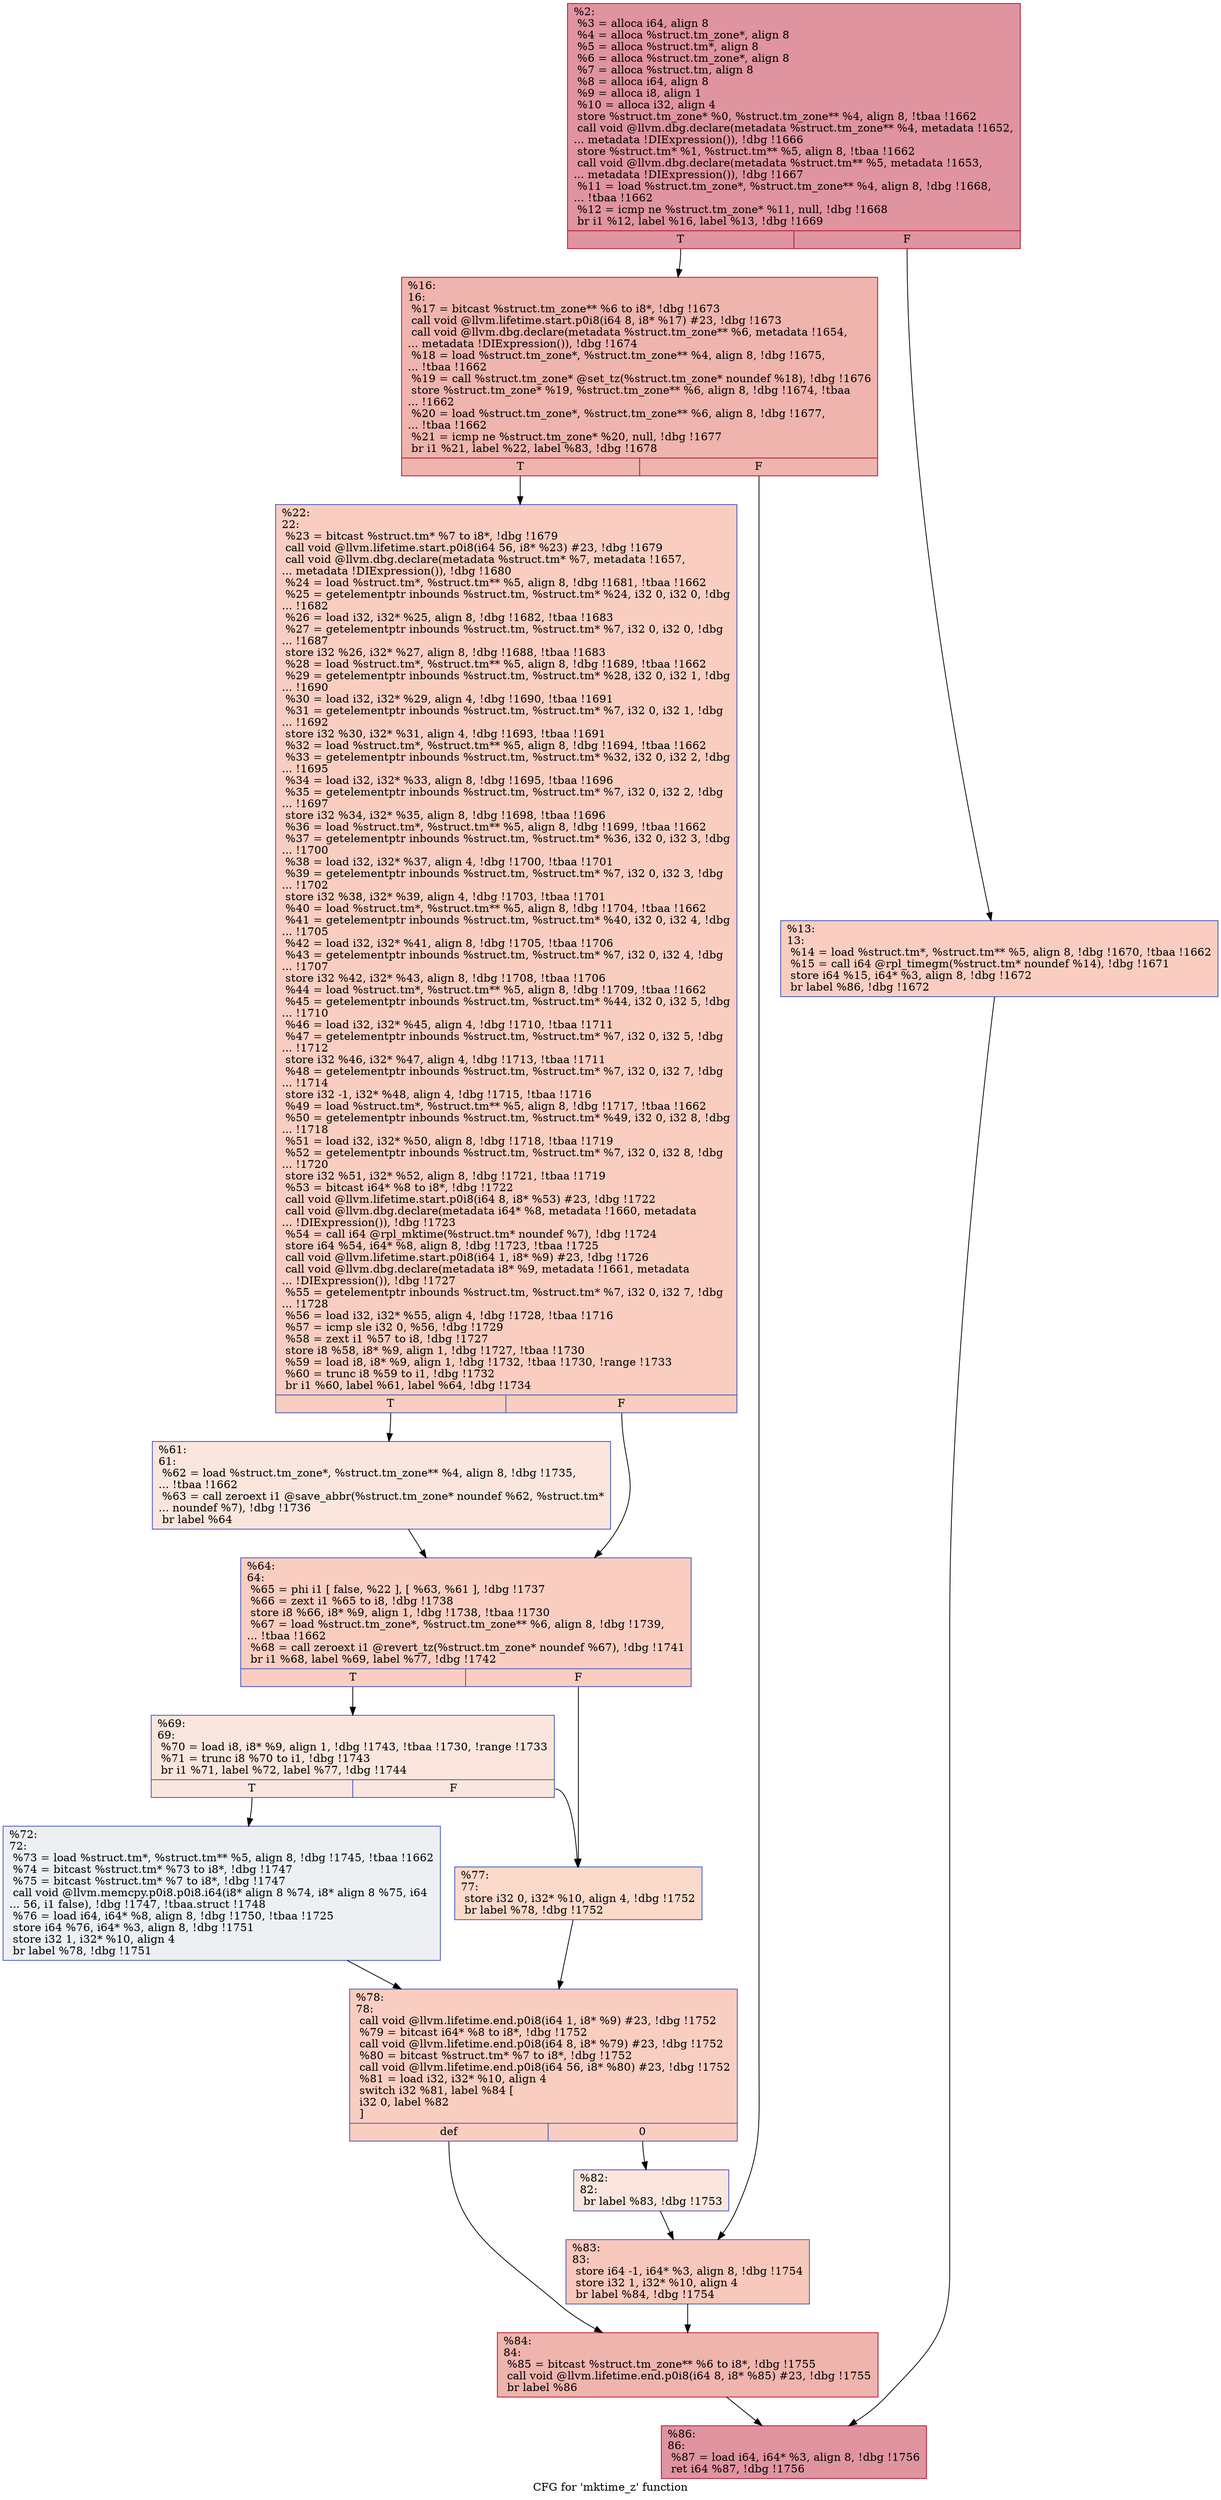digraph "CFG for 'mktime_z' function" {
	label="CFG for 'mktime_z' function";

	Node0x186d030 [shape=record,color="#b70d28ff", style=filled, fillcolor="#b70d2870",label="{%2:\l  %3 = alloca i64, align 8\l  %4 = alloca %struct.tm_zone*, align 8\l  %5 = alloca %struct.tm*, align 8\l  %6 = alloca %struct.tm_zone*, align 8\l  %7 = alloca %struct.tm, align 8\l  %8 = alloca i64, align 8\l  %9 = alloca i8, align 1\l  %10 = alloca i32, align 4\l  store %struct.tm_zone* %0, %struct.tm_zone** %4, align 8, !tbaa !1662\l  call void @llvm.dbg.declare(metadata %struct.tm_zone** %4, metadata !1652,\l... metadata !DIExpression()), !dbg !1666\l  store %struct.tm* %1, %struct.tm** %5, align 8, !tbaa !1662\l  call void @llvm.dbg.declare(metadata %struct.tm** %5, metadata !1653,\l... metadata !DIExpression()), !dbg !1667\l  %11 = load %struct.tm_zone*, %struct.tm_zone** %4, align 8, !dbg !1668,\l... !tbaa !1662\l  %12 = icmp ne %struct.tm_zone* %11, null, !dbg !1668\l  br i1 %12, label %16, label %13, !dbg !1669\l|{<s0>T|<s1>F}}"];
	Node0x186d030:s0 -> Node0x186d370;
	Node0x186d030:s1 -> Node0x186d320;
	Node0x186d320 [shape=record,color="#3d50c3ff", style=filled, fillcolor="#f2907270",label="{%13:\l13:                                               \l  %14 = load %struct.tm*, %struct.tm** %5, align 8, !dbg !1670, !tbaa !1662\l  %15 = call i64 @rpl_timegm(%struct.tm* noundef %14), !dbg !1671\l  store i64 %15, i64* %3, align 8, !dbg !1672\l  br label %86, !dbg !1672\l}"];
	Node0x186d320 -> Node0x186d6e0;
	Node0x186d370 [shape=record,color="#b70d28ff", style=filled, fillcolor="#d8564670",label="{%16:\l16:                                               \l  %17 = bitcast %struct.tm_zone** %6 to i8*, !dbg !1673\l  call void @llvm.lifetime.start.p0i8(i64 8, i8* %17) #23, !dbg !1673\l  call void @llvm.dbg.declare(metadata %struct.tm_zone** %6, metadata !1654,\l... metadata !DIExpression()), !dbg !1674\l  %18 = load %struct.tm_zone*, %struct.tm_zone** %4, align 8, !dbg !1675,\l... !tbaa !1662\l  %19 = call %struct.tm_zone* @set_tz(%struct.tm_zone* noundef %18), !dbg !1676\l  store %struct.tm_zone* %19, %struct.tm_zone** %6, align 8, !dbg !1674, !tbaa\l... !1662\l  %20 = load %struct.tm_zone*, %struct.tm_zone** %6, align 8, !dbg !1677,\l... !tbaa !1662\l  %21 = icmp ne %struct.tm_zone* %20, null, !dbg !1677\l  br i1 %21, label %22, label %83, !dbg !1678\l|{<s0>T|<s1>F}}"];
	Node0x186d370:s0 -> Node0x186d3c0;
	Node0x186d370:s1 -> Node0x186d640;
	Node0x186d3c0 [shape=record,color="#3d50c3ff", style=filled, fillcolor="#f2907270",label="{%22:\l22:                                               \l  %23 = bitcast %struct.tm* %7 to i8*, !dbg !1679\l  call void @llvm.lifetime.start.p0i8(i64 56, i8* %23) #23, !dbg !1679\l  call void @llvm.dbg.declare(metadata %struct.tm* %7, metadata !1657,\l... metadata !DIExpression()), !dbg !1680\l  %24 = load %struct.tm*, %struct.tm** %5, align 8, !dbg !1681, !tbaa !1662\l  %25 = getelementptr inbounds %struct.tm, %struct.tm* %24, i32 0, i32 0, !dbg\l... !1682\l  %26 = load i32, i32* %25, align 8, !dbg !1682, !tbaa !1683\l  %27 = getelementptr inbounds %struct.tm, %struct.tm* %7, i32 0, i32 0, !dbg\l... !1687\l  store i32 %26, i32* %27, align 8, !dbg !1688, !tbaa !1683\l  %28 = load %struct.tm*, %struct.tm** %5, align 8, !dbg !1689, !tbaa !1662\l  %29 = getelementptr inbounds %struct.tm, %struct.tm* %28, i32 0, i32 1, !dbg\l... !1690\l  %30 = load i32, i32* %29, align 4, !dbg !1690, !tbaa !1691\l  %31 = getelementptr inbounds %struct.tm, %struct.tm* %7, i32 0, i32 1, !dbg\l... !1692\l  store i32 %30, i32* %31, align 4, !dbg !1693, !tbaa !1691\l  %32 = load %struct.tm*, %struct.tm** %5, align 8, !dbg !1694, !tbaa !1662\l  %33 = getelementptr inbounds %struct.tm, %struct.tm* %32, i32 0, i32 2, !dbg\l... !1695\l  %34 = load i32, i32* %33, align 8, !dbg !1695, !tbaa !1696\l  %35 = getelementptr inbounds %struct.tm, %struct.tm* %7, i32 0, i32 2, !dbg\l... !1697\l  store i32 %34, i32* %35, align 8, !dbg !1698, !tbaa !1696\l  %36 = load %struct.tm*, %struct.tm** %5, align 8, !dbg !1699, !tbaa !1662\l  %37 = getelementptr inbounds %struct.tm, %struct.tm* %36, i32 0, i32 3, !dbg\l... !1700\l  %38 = load i32, i32* %37, align 4, !dbg !1700, !tbaa !1701\l  %39 = getelementptr inbounds %struct.tm, %struct.tm* %7, i32 0, i32 3, !dbg\l... !1702\l  store i32 %38, i32* %39, align 4, !dbg !1703, !tbaa !1701\l  %40 = load %struct.tm*, %struct.tm** %5, align 8, !dbg !1704, !tbaa !1662\l  %41 = getelementptr inbounds %struct.tm, %struct.tm* %40, i32 0, i32 4, !dbg\l... !1705\l  %42 = load i32, i32* %41, align 8, !dbg !1705, !tbaa !1706\l  %43 = getelementptr inbounds %struct.tm, %struct.tm* %7, i32 0, i32 4, !dbg\l... !1707\l  store i32 %42, i32* %43, align 8, !dbg !1708, !tbaa !1706\l  %44 = load %struct.tm*, %struct.tm** %5, align 8, !dbg !1709, !tbaa !1662\l  %45 = getelementptr inbounds %struct.tm, %struct.tm* %44, i32 0, i32 5, !dbg\l... !1710\l  %46 = load i32, i32* %45, align 4, !dbg !1710, !tbaa !1711\l  %47 = getelementptr inbounds %struct.tm, %struct.tm* %7, i32 0, i32 5, !dbg\l... !1712\l  store i32 %46, i32* %47, align 4, !dbg !1713, !tbaa !1711\l  %48 = getelementptr inbounds %struct.tm, %struct.tm* %7, i32 0, i32 7, !dbg\l... !1714\l  store i32 -1, i32* %48, align 4, !dbg !1715, !tbaa !1716\l  %49 = load %struct.tm*, %struct.tm** %5, align 8, !dbg !1717, !tbaa !1662\l  %50 = getelementptr inbounds %struct.tm, %struct.tm* %49, i32 0, i32 8, !dbg\l... !1718\l  %51 = load i32, i32* %50, align 8, !dbg !1718, !tbaa !1719\l  %52 = getelementptr inbounds %struct.tm, %struct.tm* %7, i32 0, i32 8, !dbg\l... !1720\l  store i32 %51, i32* %52, align 8, !dbg !1721, !tbaa !1719\l  %53 = bitcast i64* %8 to i8*, !dbg !1722\l  call void @llvm.lifetime.start.p0i8(i64 8, i8* %53) #23, !dbg !1722\l  call void @llvm.dbg.declare(metadata i64* %8, metadata !1660, metadata\l... !DIExpression()), !dbg !1723\l  %54 = call i64 @rpl_mktime(%struct.tm* noundef %7), !dbg !1724\l  store i64 %54, i64* %8, align 8, !dbg !1723, !tbaa !1725\l  call void @llvm.lifetime.start.p0i8(i64 1, i8* %9) #23, !dbg !1726\l  call void @llvm.dbg.declare(metadata i8* %9, metadata !1661, metadata\l... !DIExpression()), !dbg !1727\l  %55 = getelementptr inbounds %struct.tm, %struct.tm* %7, i32 0, i32 7, !dbg\l... !1728\l  %56 = load i32, i32* %55, align 4, !dbg !1728, !tbaa !1716\l  %57 = icmp sle i32 0, %56, !dbg !1729\l  %58 = zext i1 %57 to i8, !dbg !1727\l  store i8 %58, i8* %9, align 1, !dbg !1727, !tbaa !1730\l  %59 = load i8, i8* %9, align 1, !dbg !1732, !tbaa !1730, !range !1733\l  %60 = trunc i8 %59 to i1, !dbg !1732\l  br i1 %60, label %61, label %64, !dbg !1734\l|{<s0>T|<s1>F}}"];
	Node0x186d3c0:s0 -> Node0x186d410;
	Node0x186d3c0:s1 -> Node0x186d460;
	Node0x186d410 [shape=record,color="#3d50c3ff", style=filled, fillcolor="#f3c7b170",label="{%61:\l61:                                               \l  %62 = load %struct.tm_zone*, %struct.tm_zone** %4, align 8, !dbg !1735,\l... !tbaa !1662\l  %63 = call zeroext i1 @save_abbr(%struct.tm_zone* noundef %62, %struct.tm*\l... noundef %7), !dbg !1736\l  br label %64\l}"];
	Node0x186d410 -> Node0x186d460;
	Node0x186d460 [shape=record,color="#3d50c3ff", style=filled, fillcolor="#f2907270",label="{%64:\l64:                                               \l  %65 = phi i1 [ false, %22 ], [ %63, %61 ], !dbg !1737\l  %66 = zext i1 %65 to i8, !dbg !1738\l  store i8 %66, i8* %9, align 1, !dbg !1738, !tbaa !1730\l  %67 = load %struct.tm_zone*, %struct.tm_zone** %6, align 8, !dbg !1739,\l... !tbaa !1662\l  %68 = call zeroext i1 @revert_tz(%struct.tm_zone* noundef %67), !dbg !1741\l  br i1 %68, label %69, label %77, !dbg !1742\l|{<s0>T|<s1>F}}"];
	Node0x186d460:s0 -> Node0x186d4b0;
	Node0x186d460:s1 -> Node0x186d550;
	Node0x186d4b0 [shape=record,color="#3d50c3ff", style=filled, fillcolor="#f3c7b170",label="{%69:\l69:                                               \l  %70 = load i8, i8* %9, align 1, !dbg !1743, !tbaa !1730, !range !1733\l  %71 = trunc i8 %70 to i1, !dbg !1743\l  br i1 %71, label %72, label %77, !dbg !1744\l|{<s0>T|<s1>F}}"];
	Node0x186d4b0:s0 -> Node0x186d500;
	Node0x186d4b0:s1 -> Node0x186d550;
	Node0x186d500 [shape=record,color="#3d50c3ff", style=filled, fillcolor="#d6dce470",label="{%72:\l72:                                               \l  %73 = load %struct.tm*, %struct.tm** %5, align 8, !dbg !1745, !tbaa !1662\l  %74 = bitcast %struct.tm* %73 to i8*, !dbg !1747\l  %75 = bitcast %struct.tm* %7 to i8*, !dbg !1747\l  call void @llvm.memcpy.p0i8.p0i8.i64(i8* align 8 %74, i8* align 8 %75, i64\l... 56, i1 false), !dbg !1747, !tbaa.struct !1748\l  %76 = load i64, i64* %8, align 8, !dbg !1750, !tbaa !1725\l  store i64 %76, i64* %3, align 8, !dbg !1751\l  store i32 1, i32* %10, align 4\l  br label %78, !dbg !1751\l}"];
	Node0x186d500 -> Node0x186d5a0;
	Node0x186d550 [shape=record,color="#3d50c3ff", style=filled, fillcolor="#f7a88970",label="{%77:\l77:                                               \l  store i32 0, i32* %10, align 4, !dbg !1752\l  br label %78, !dbg !1752\l}"];
	Node0x186d550 -> Node0x186d5a0;
	Node0x186d5a0 [shape=record,color="#3d50c3ff", style=filled, fillcolor="#f2907270",label="{%78:\l78:                                               \l  call void @llvm.lifetime.end.p0i8(i64 1, i8* %9) #23, !dbg !1752\l  %79 = bitcast i64* %8 to i8*, !dbg !1752\l  call void @llvm.lifetime.end.p0i8(i64 8, i8* %79) #23, !dbg !1752\l  %80 = bitcast %struct.tm* %7 to i8*, !dbg !1752\l  call void @llvm.lifetime.end.p0i8(i64 56, i8* %80) #23, !dbg !1752\l  %81 = load i32, i32* %10, align 4\l  switch i32 %81, label %84 [\l    i32 0, label %82\l  ]\l|{<s0>def|<s1>0}}"];
	Node0x186d5a0:s0 -> Node0x186d690;
	Node0x186d5a0:s1 -> Node0x186d5f0;
	Node0x186d5f0 [shape=record,color="#3d50c3ff", style=filled, fillcolor="#f3c7b170",label="{%82:\l82:                                               \l  br label %83, !dbg !1753\l}"];
	Node0x186d5f0 -> Node0x186d640;
	Node0x186d640 [shape=record,color="#3d50c3ff", style=filled, fillcolor="#ed836670",label="{%83:\l83:                                               \l  store i64 -1, i64* %3, align 8, !dbg !1754\l  store i32 1, i32* %10, align 4\l  br label %84, !dbg !1754\l}"];
	Node0x186d640 -> Node0x186d690;
	Node0x186d690 [shape=record,color="#b70d28ff", style=filled, fillcolor="#d8564670",label="{%84:\l84:                                               \l  %85 = bitcast %struct.tm_zone** %6 to i8*, !dbg !1755\l  call void @llvm.lifetime.end.p0i8(i64 8, i8* %85) #23, !dbg !1755\l  br label %86\l}"];
	Node0x186d690 -> Node0x186d6e0;
	Node0x186d6e0 [shape=record,color="#b70d28ff", style=filled, fillcolor="#b70d2870",label="{%86:\l86:                                               \l  %87 = load i64, i64* %3, align 8, !dbg !1756\l  ret i64 %87, !dbg !1756\l}"];
}
